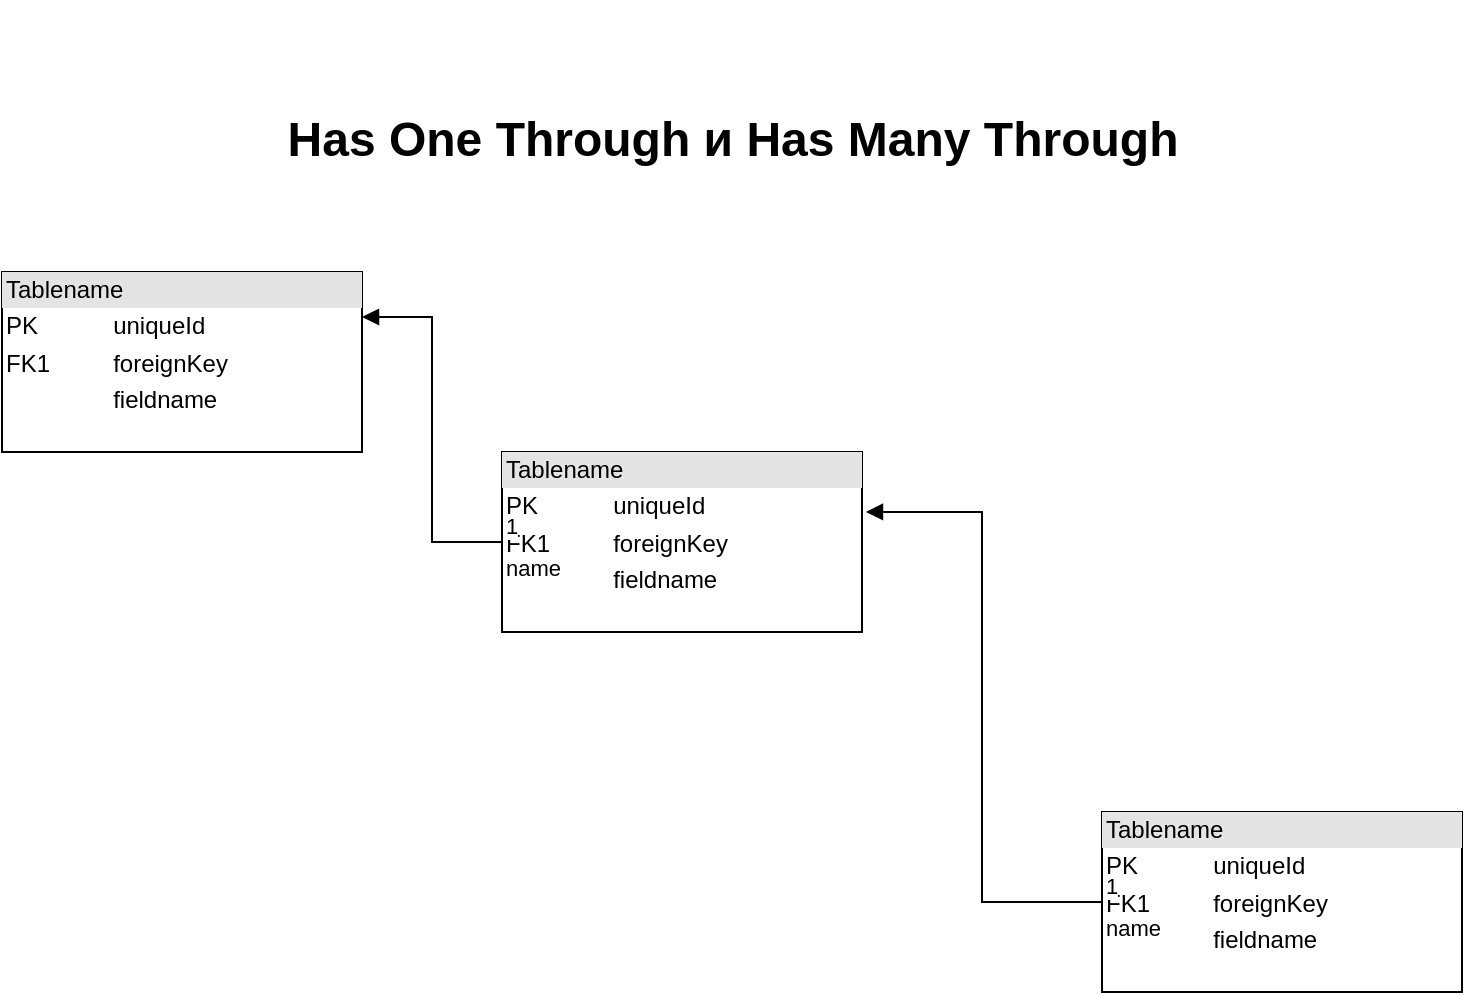 <mxfile version="18.0.3" type="github">
  <diagram id="Scefa5hXLGWyBplBoRfy" name="Page-1">
    <mxGraphModel dx="1422" dy="714" grid="1" gridSize="10" guides="1" tooltips="1" connect="1" arrows="1" fold="1" page="1" pageScale="1" pageWidth="827" pageHeight="1169" math="0" shadow="0">
      <root>
        <mxCell id="0" />
        <mxCell id="1" parent="0" />
        <mxCell id="9uJ1F7l3VDjGo9X1WdDs-1" value="&lt;div style=&quot;box-sizing:border-box;width:100%;background:#e4e4e4;padding:2px;&quot;&gt;Tablename&lt;/div&gt;&lt;table style=&quot;width:100%;font-size:1em;&quot; cellpadding=&quot;2&quot; cellspacing=&quot;0&quot;&gt;&lt;tr&gt;&lt;td&gt;PK&lt;/td&gt;&lt;td&gt;uniqueId&lt;/td&gt;&lt;/tr&gt;&lt;tr&gt;&lt;td&gt;FK1&lt;/td&gt;&lt;td&gt;foreignKey&lt;/td&gt;&lt;/tr&gt;&lt;tr&gt;&lt;td&gt;&lt;/td&gt;&lt;td&gt;fieldname&lt;/td&gt;&lt;/tr&gt;&lt;/table&gt;" style="verticalAlign=top;align=left;overflow=fill;html=1;" vertex="1" parent="1">
          <mxGeometry x="60" y="140" width="180" height="90" as="geometry" />
        </mxCell>
        <mxCell id="9uJ1F7l3VDjGo9X1WdDs-2" value="&lt;div style=&quot;box-sizing:border-box;width:100%;background:#e4e4e4;padding:2px;&quot;&gt;Tablename&lt;/div&gt;&lt;table style=&quot;width:100%;font-size:1em;&quot; cellpadding=&quot;2&quot; cellspacing=&quot;0&quot;&gt;&lt;tr&gt;&lt;td&gt;PK&lt;/td&gt;&lt;td&gt;uniqueId&lt;/td&gt;&lt;/tr&gt;&lt;tr&gt;&lt;td&gt;FK1&lt;/td&gt;&lt;td&gt;foreignKey&lt;/td&gt;&lt;/tr&gt;&lt;tr&gt;&lt;td&gt;&lt;/td&gt;&lt;td&gt;fieldname&lt;/td&gt;&lt;/tr&gt;&lt;/table&gt;" style="verticalAlign=top;align=left;overflow=fill;html=1;" vertex="1" parent="1">
          <mxGeometry x="310" y="230" width="180" height="90" as="geometry" />
        </mxCell>
        <mxCell id="9uJ1F7l3VDjGo9X1WdDs-3" value="&lt;div style=&quot;box-sizing:border-box;width:100%;background:#e4e4e4;padding:2px;&quot;&gt;Tablename&lt;/div&gt;&lt;table style=&quot;width:100%;font-size:1em;&quot; cellpadding=&quot;2&quot; cellspacing=&quot;0&quot;&gt;&lt;tr&gt;&lt;td&gt;PK&lt;/td&gt;&lt;td&gt;uniqueId&lt;/td&gt;&lt;/tr&gt;&lt;tr&gt;&lt;td&gt;FK1&lt;/td&gt;&lt;td&gt;foreignKey&lt;/td&gt;&lt;/tr&gt;&lt;tr&gt;&lt;td&gt;&lt;/td&gt;&lt;td&gt;fieldname&lt;/td&gt;&lt;/tr&gt;&lt;/table&gt;" style="verticalAlign=top;align=left;overflow=fill;html=1;" vertex="1" parent="1">
          <mxGeometry x="610" y="410" width="180" height="90" as="geometry" />
        </mxCell>
        <mxCell id="9uJ1F7l3VDjGo9X1WdDs-4" value="name" style="endArrow=block;endFill=1;html=1;edgeStyle=orthogonalEdgeStyle;align=left;verticalAlign=top;rounded=0;entryX=1;entryY=0.25;entryDx=0;entryDy=0;exitX=0;exitY=0.5;exitDx=0;exitDy=0;" edge="1" parent="1" source="9uJ1F7l3VDjGo9X1WdDs-2" target="9uJ1F7l3VDjGo9X1WdDs-1">
          <mxGeometry x="-1" relative="1" as="geometry">
            <mxPoint x="310" y="290" as="sourcePoint" />
            <mxPoint x="470" y="290" as="targetPoint" />
          </mxGeometry>
        </mxCell>
        <mxCell id="9uJ1F7l3VDjGo9X1WdDs-5" value="1" style="edgeLabel;resizable=0;html=1;align=left;verticalAlign=bottom;" connectable="0" vertex="1" parent="9uJ1F7l3VDjGo9X1WdDs-4">
          <mxGeometry x="-1" relative="1" as="geometry" />
        </mxCell>
        <mxCell id="9uJ1F7l3VDjGo9X1WdDs-6" value="name" style="endArrow=block;endFill=1;html=1;edgeStyle=orthogonalEdgeStyle;align=left;verticalAlign=top;rounded=0;exitX=0;exitY=0.5;exitDx=0;exitDy=0;entryX=1.011;entryY=0.333;entryDx=0;entryDy=0;entryPerimeter=0;" edge="1" parent="1" source="9uJ1F7l3VDjGo9X1WdDs-3" target="9uJ1F7l3VDjGo9X1WdDs-2">
          <mxGeometry x="-1" relative="1" as="geometry">
            <mxPoint x="560" y="320" as="sourcePoint" />
            <mxPoint x="520" y="280" as="targetPoint" />
            <Array as="points">
              <mxPoint x="550" y="455" />
              <mxPoint x="550" y="260" />
            </Array>
          </mxGeometry>
        </mxCell>
        <mxCell id="9uJ1F7l3VDjGo9X1WdDs-7" value="1" style="edgeLabel;resizable=0;html=1;align=left;verticalAlign=bottom;" connectable="0" vertex="1" parent="9uJ1F7l3VDjGo9X1WdDs-6">
          <mxGeometry x="-1" relative="1" as="geometry" />
        </mxCell>
        <mxCell id="9uJ1F7l3VDjGo9X1WdDs-11" value="&lt;h1 style=&quot;&quot; class=&quot;title style-scope ytd-video-primary-info-renderer&quot;&gt;&lt;font style=&quot;font-size: 24px;&quot;&gt;Has One Through и Has Many Through&lt;/font&gt;&lt;/h1&gt;" style="text;strokeColor=none;fillColor=none;html=1;fontSize=24;fontStyle=1;verticalAlign=middle;align=center;" vertex="1" parent="1">
          <mxGeometry x="90" y="50" width="670" height="30" as="geometry" />
        </mxCell>
      </root>
    </mxGraphModel>
  </diagram>
</mxfile>
